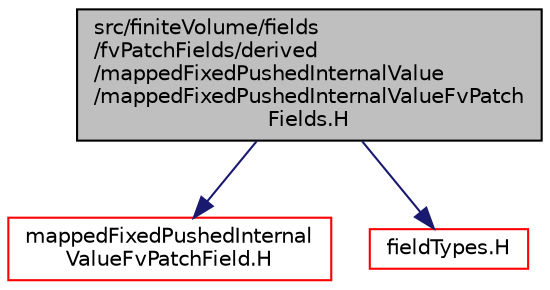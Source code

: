 digraph "src/finiteVolume/fields/fvPatchFields/derived/mappedFixedPushedInternalValue/mappedFixedPushedInternalValueFvPatchFields.H"
{
  bgcolor="transparent";
  edge [fontname="Helvetica",fontsize="10",labelfontname="Helvetica",labelfontsize="10"];
  node [fontname="Helvetica",fontsize="10",shape=record];
  Node0 [label="src/finiteVolume/fields\l/fvPatchFields/derived\l/mappedFixedPushedInternalValue\l/mappedFixedPushedInternalValueFvPatch\lFields.H",height=0.2,width=0.4,color="black", fillcolor="grey75", style="filled", fontcolor="black"];
  Node0 -> Node1 [color="midnightblue",fontsize="10",style="solid",fontname="Helvetica"];
  Node1 [label="mappedFixedPushedInternal\lValueFvPatchField.H",height=0.2,width=0.4,color="red",URL="$a02204.html"];
  Node0 -> Node140 [color="midnightblue",fontsize="10",style="solid",fontname="Helvetica"];
  Node140 [label="fieldTypes.H",height=0.2,width=0.4,color="red",URL="$a10322.html",tooltip="Include the header files for all the primitive types that Fields are instantiated for..."];
}
